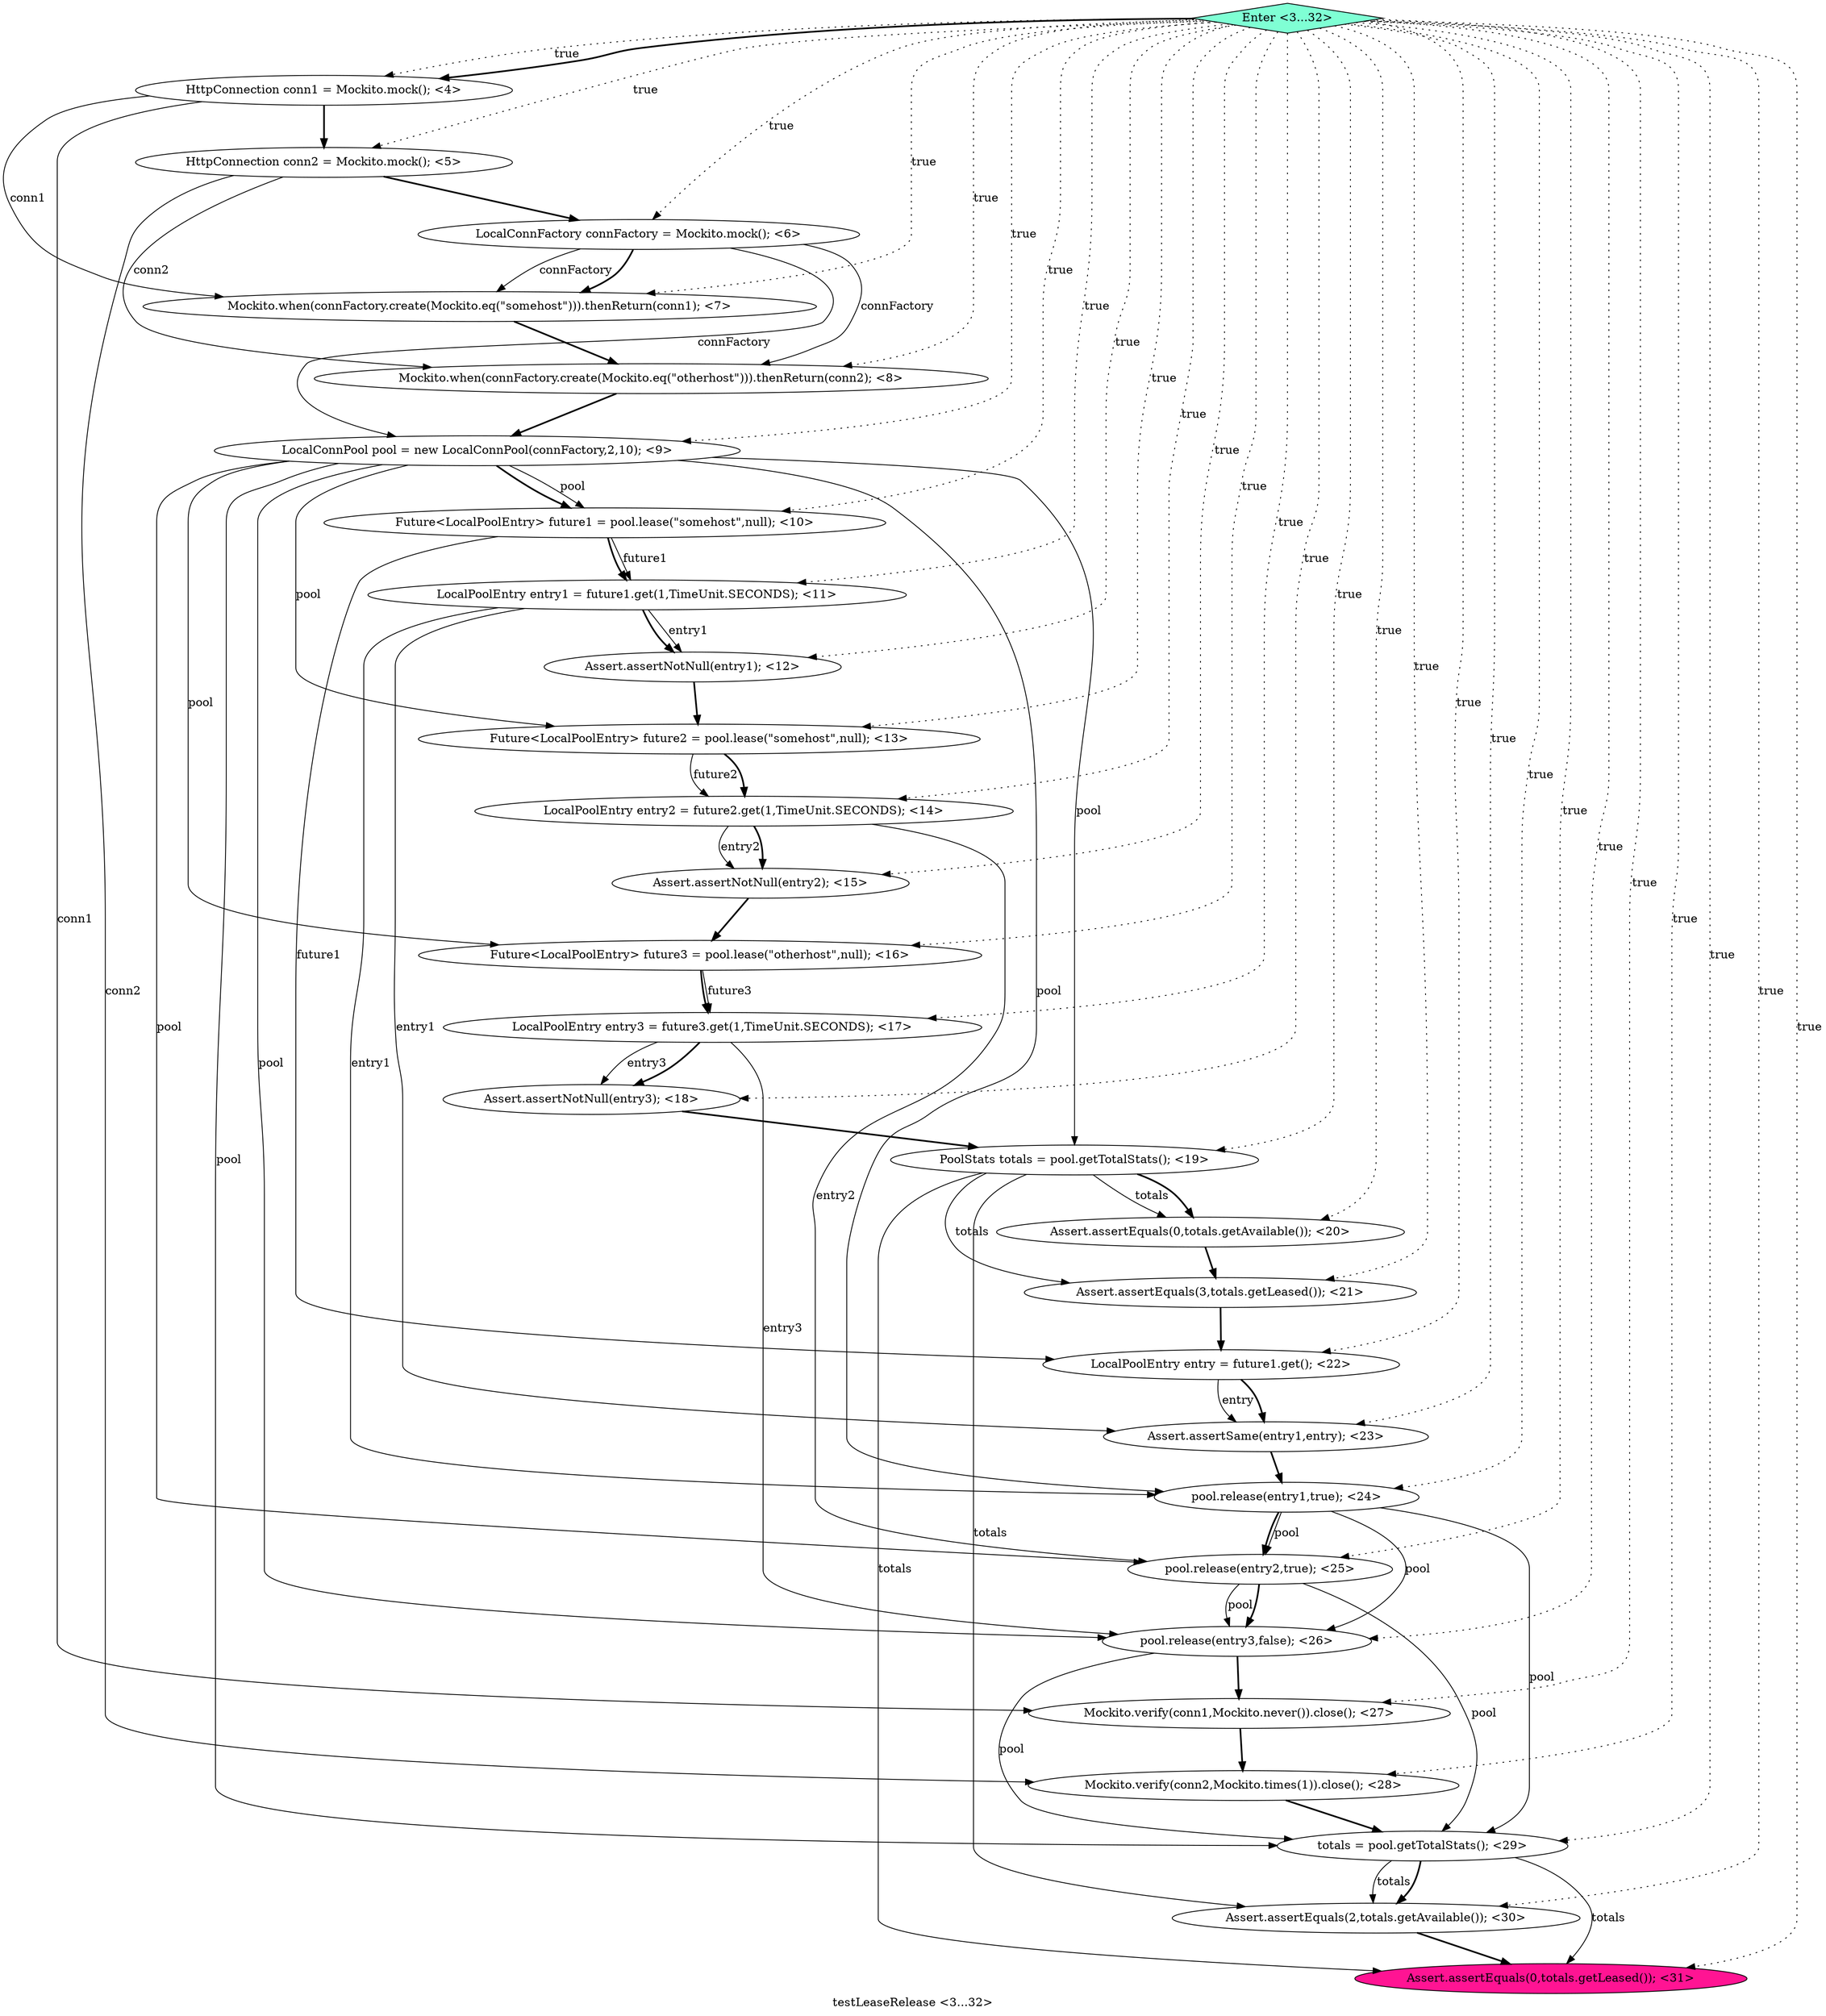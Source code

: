 digraph PDG {
label = "testLeaseRelease <3...32>";
0.12 [style = filled, label = "Future<LocalPoolEntry> future3 = pool.lease(\"otherhost\",null); <16>", fillcolor = white, shape = ellipse];
0.9 [style = filled, label = "Future<LocalPoolEntry> future2 = pool.lease(\"somehost\",null); <13>", fillcolor = white, shape = ellipse];
0.21 [style = filled, label = "pool.release(entry2,true); <25>", fillcolor = white, shape = ellipse];
0.0 [style = filled, label = "HttpConnection conn1 = Mockito.mock(); <4>", fillcolor = white, shape = ellipse];
0.6 [style = filled, label = "Future<LocalPoolEntry> future1 = pool.lease(\"somehost\",null); <10>", fillcolor = white, shape = ellipse];
0.19 [style = filled, label = "Assert.assertSame(entry1,entry); <23>", fillcolor = white, shape = ellipse];
0.27 [style = filled, label = "Assert.assertEquals(0,totals.getLeased()); <31>", fillcolor = deeppink, shape = ellipse];
0.23 [style = filled, label = "Mockito.verify(conn1,Mockito.never()).close(); <27>", fillcolor = white, shape = ellipse];
0.7 [style = filled, label = "LocalPoolEntry entry1 = future1.get(1,TimeUnit.SECONDS); <11>", fillcolor = white, shape = ellipse];
0.20 [style = filled, label = "pool.release(entry1,true); <24>", fillcolor = white, shape = ellipse];
0.5 [style = filled, label = "LocalConnPool pool = new LocalConnPool(connFactory,2,10); <9>", fillcolor = white, shape = ellipse];
0.10 [style = filled, label = "LocalPoolEntry entry2 = future2.get(1,TimeUnit.SECONDS); <14>", fillcolor = white, shape = ellipse];
0.14 [style = filled, label = "Assert.assertNotNull(entry3); <18>", fillcolor = white, shape = ellipse];
0.11 [style = filled, label = "Assert.assertNotNull(entry2); <15>", fillcolor = white, shape = ellipse];
0.26 [style = filled, label = "Assert.assertEquals(2,totals.getAvailable()); <30>", fillcolor = white, shape = ellipse];
0.24 [style = filled, label = "Mockito.verify(conn2,Mockito.times(1)).close(); <28>", fillcolor = white, shape = ellipse];
0.2 [style = filled, label = "LocalConnFactory connFactory = Mockito.mock(); <6>", fillcolor = white, shape = ellipse];
0.25 [style = filled, label = "totals = pool.getTotalStats(); <29>", fillcolor = white, shape = ellipse];
0.15 [style = filled, label = "PoolStats totals = pool.getTotalStats(); <19>", fillcolor = white, shape = ellipse];
0.1 [style = filled, label = "HttpConnection conn2 = Mockito.mock(); <5>", fillcolor = white, shape = ellipse];
0.3 [style = filled, label = "Mockito.when(connFactory.create(Mockito.eq(\"somehost\"))).thenReturn(conn1); <7>", fillcolor = white, shape = ellipse];
0.13 [style = filled, label = "LocalPoolEntry entry3 = future3.get(1,TimeUnit.SECONDS); <17>", fillcolor = white, shape = ellipse];
0.8 [style = filled, label = "Assert.assertNotNull(entry1); <12>", fillcolor = white, shape = ellipse];
0.16 [style = filled, label = "Assert.assertEquals(0,totals.getAvailable()); <20>", fillcolor = white, shape = ellipse];
0.4 [style = filled, label = "Mockito.when(connFactory.create(Mockito.eq(\"otherhost\"))).thenReturn(conn2); <8>", fillcolor = white, shape = ellipse];
0.17 [style = filled, label = "Assert.assertEquals(3,totals.getLeased()); <21>", fillcolor = white, shape = ellipse];
0.18 [style = filled, label = "LocalPoolEntry entry = future1.get(); <22>", fillcolor = white, shape = ellipse];
0.22 [style = filled, label = "pool.release(entry3,false); <26>", fillcolor = white, shape = ellipse];
0.28 [style = filled, label = "Enter <3...32>", fillcolor = aquamarine, shape = diamond];
0.0 -> 0.1 [style = bold, label=""];
0.0 -> 0.3 [style = solid, label="conn1"];
0.0 -> 0.23 [style = solid, label="conn1"];
0.1 -> 0.2 [style = bold, label=""];
0.1 -> 0.4 [style = solid, label="conn2"];
0.1 -> 0.24 [style = solid, label="conn2"];
0.2 -> 0.3 [style = solid, label="connFactory"];
0.2 -> 0.3 [style = bold, label=""];
0.2 -> 0.4 [style = solid, label="connFactory"];
0.2 -> 0.5 [style = solid, label="connFactory"];
0.3 -> 0.4 [style = bold, label=""];
0.4 -> 0.5 [style = bold, label=""];
0.5 -> 0.6 [style = solid, label="pool"];
0.5 -> 0.6 [style = bold, label=""];
0.5 -> 0.9 [style = solid, label="pool"];
0.5 -> 0.12 [style = solid, label="pool"];
0.5 -> 0.15 [style = solid, label="pool"];
0.5 -> 0.20 [style = solid, label="pool"];
0.5 -> 0.21 [style = solid, label="pool"];
0.5 -> 0.22 [style = solid, label="pool"];
0.5 -> 0.25 [style = solid, label="pool"];
0.6 -> 0.7 [style = solid, label="future1"];
0.6 -> 0.7 [style = bold, label=""];
0.6 -> 0.18 [style = solid, label="future1"];
0.7 -> 0.8 [style = solid, label="entry1"];
0.7 -> 0.8 [style = bold, label=""];
0.7 -> 0.19 [style = solid, label="entry1"];
0.7 -> 0.20 [style = solid, label="entry1"];
0.8 -> 0.9 [style = bold, label=""];
0.9 -> 0.10 [style = solid, label="future2"];
0.9 -> 0.10 [style = bold, label=""];
0.10 -> 0.11 [style = solid, label="entry2"];
0.10 -> 0.11 [style = bold, label=""];
0.10 -> 0.21 [style = solid, label="entry2"];
0.11 -> 0.12 [style = bold, label=""];
0.12 -> 0.13 [style = solid, label="future3"];
0.12 -> 0.13 [style = bold, label=""];
0.13 -> 0.14 [style = solid, label="entry3"];
0.13 -> 0.14 [style = bold, label=""];
0.13 -> 0.22 [style = solid, label="entry3"];
0.14 -> 0.15 [style = bold, label=""];
0.15 -> 0.16 [style = solid, label="totals"];
0.15 -> 0.16 [style = bold, label=""];
0.15 -> 0.17 [style = solid, label="totals"];
0.15 -> 0.26 [style = solid, label="totals"];
0.15 -> 0.27 [style = solid, label="totals"];
0.16 -> 0.17 [style = bold, label=""];
0.17 -> 0.18 [style = bold, label=""];
0.18 -> 0.19 [style = solid, label="entry"];
0.18 -> 0.19 [style = bold, label=""];
0.19 -> 0.20 [style = bold, label=""];
0.20 -> 0.21 [style = solid, label="pool"];
0.20 -> 0.21 [style = bold, label=""];
0.20 -> 0.22 [style = solid, label="pool"];
0.20 -> 0.25 [style = solid, label="pool"];
0.21 -> 0.22 [style = solid, label="pool"];
0.21 -> 0.22 [style = bold, label=""];
0.21 -> 0.25 [style = solid, label="pool"];
0.22 -> 0.23 [style = bold, label=""];
0.22 -> 0.25 [style = solid, label="pool"];
0.23 -> 0.24 [style = bold, label=""];
0.24 -> 0.25 [style = bold, label=""];
0.25 -> 0.26 [style = solid, label="totals"];
0.25 -> 0.26 [style = bold, label=""];
0.25 -> 0.27 [style = solid, label="totals"];
0.26 -> 0.27 [style = bold, label=""];
0.28 -> 0.0 [style = dotted, label="true"];
0.28 -> 0.0 [style = bold, label=""];
0.28 -> 0.1 [style = dotted, label="true"];
0.28 -> 0.2 [style = dotted, label="true"];
0.28 -> 0.3 [style = dotted, label="true"];
0.28 -> 0.4 [style = dotted, label="true"];
0.28 -> 0.5 [style = dotted, label="true"];
0.28 -> 0.6 [style = dotted, label="true"];
0.28 -> 0.7 [style = dotted, label="true"];
0.28 -> 0.8 [style = dotted, label="true"];
0.28 -> 0.9 [style = dotted, label="true"];
0.28 -> 0.10 [style = dotted, label="true"];
0.28 -> 0.11 [style = dotted, label="true"];
0.28 -> 0.12 [style = dotted, label="true"];
0.28 -> 0.13 [style = dotted, label="true"];
0.28 -> 0.14 [style = dotted, label="true"];
0.28 -> 0.15 [style = dotted, label="true"];
0.28 -> 0.16 [style = dotted, label="true"];
0.28 -> 0.17 [style = dotted, label="true"];
0.28 -> 0.18 [style = dotted, label="true"];
0.28 -> 0.19 [style = dotted, label="true"];
0.28 -> 0.20 [style = dotted, label="true"];
0.28 -> 0.21 [style = dotted, label="true"];
0.28 -> 0.22 [style = dotted, label="true"];
0.28 -> 0.23 [style = dotted, label="true"];
0.28 -> 0.24 [style = dotted, label="true"];
0.28 -> 0.25 [style = dotted, label="true"];
0.28 -> 0.26 [style = dotted, label="true"];
0.28 -> 0.27 [style = dotted, label="true"];
}
